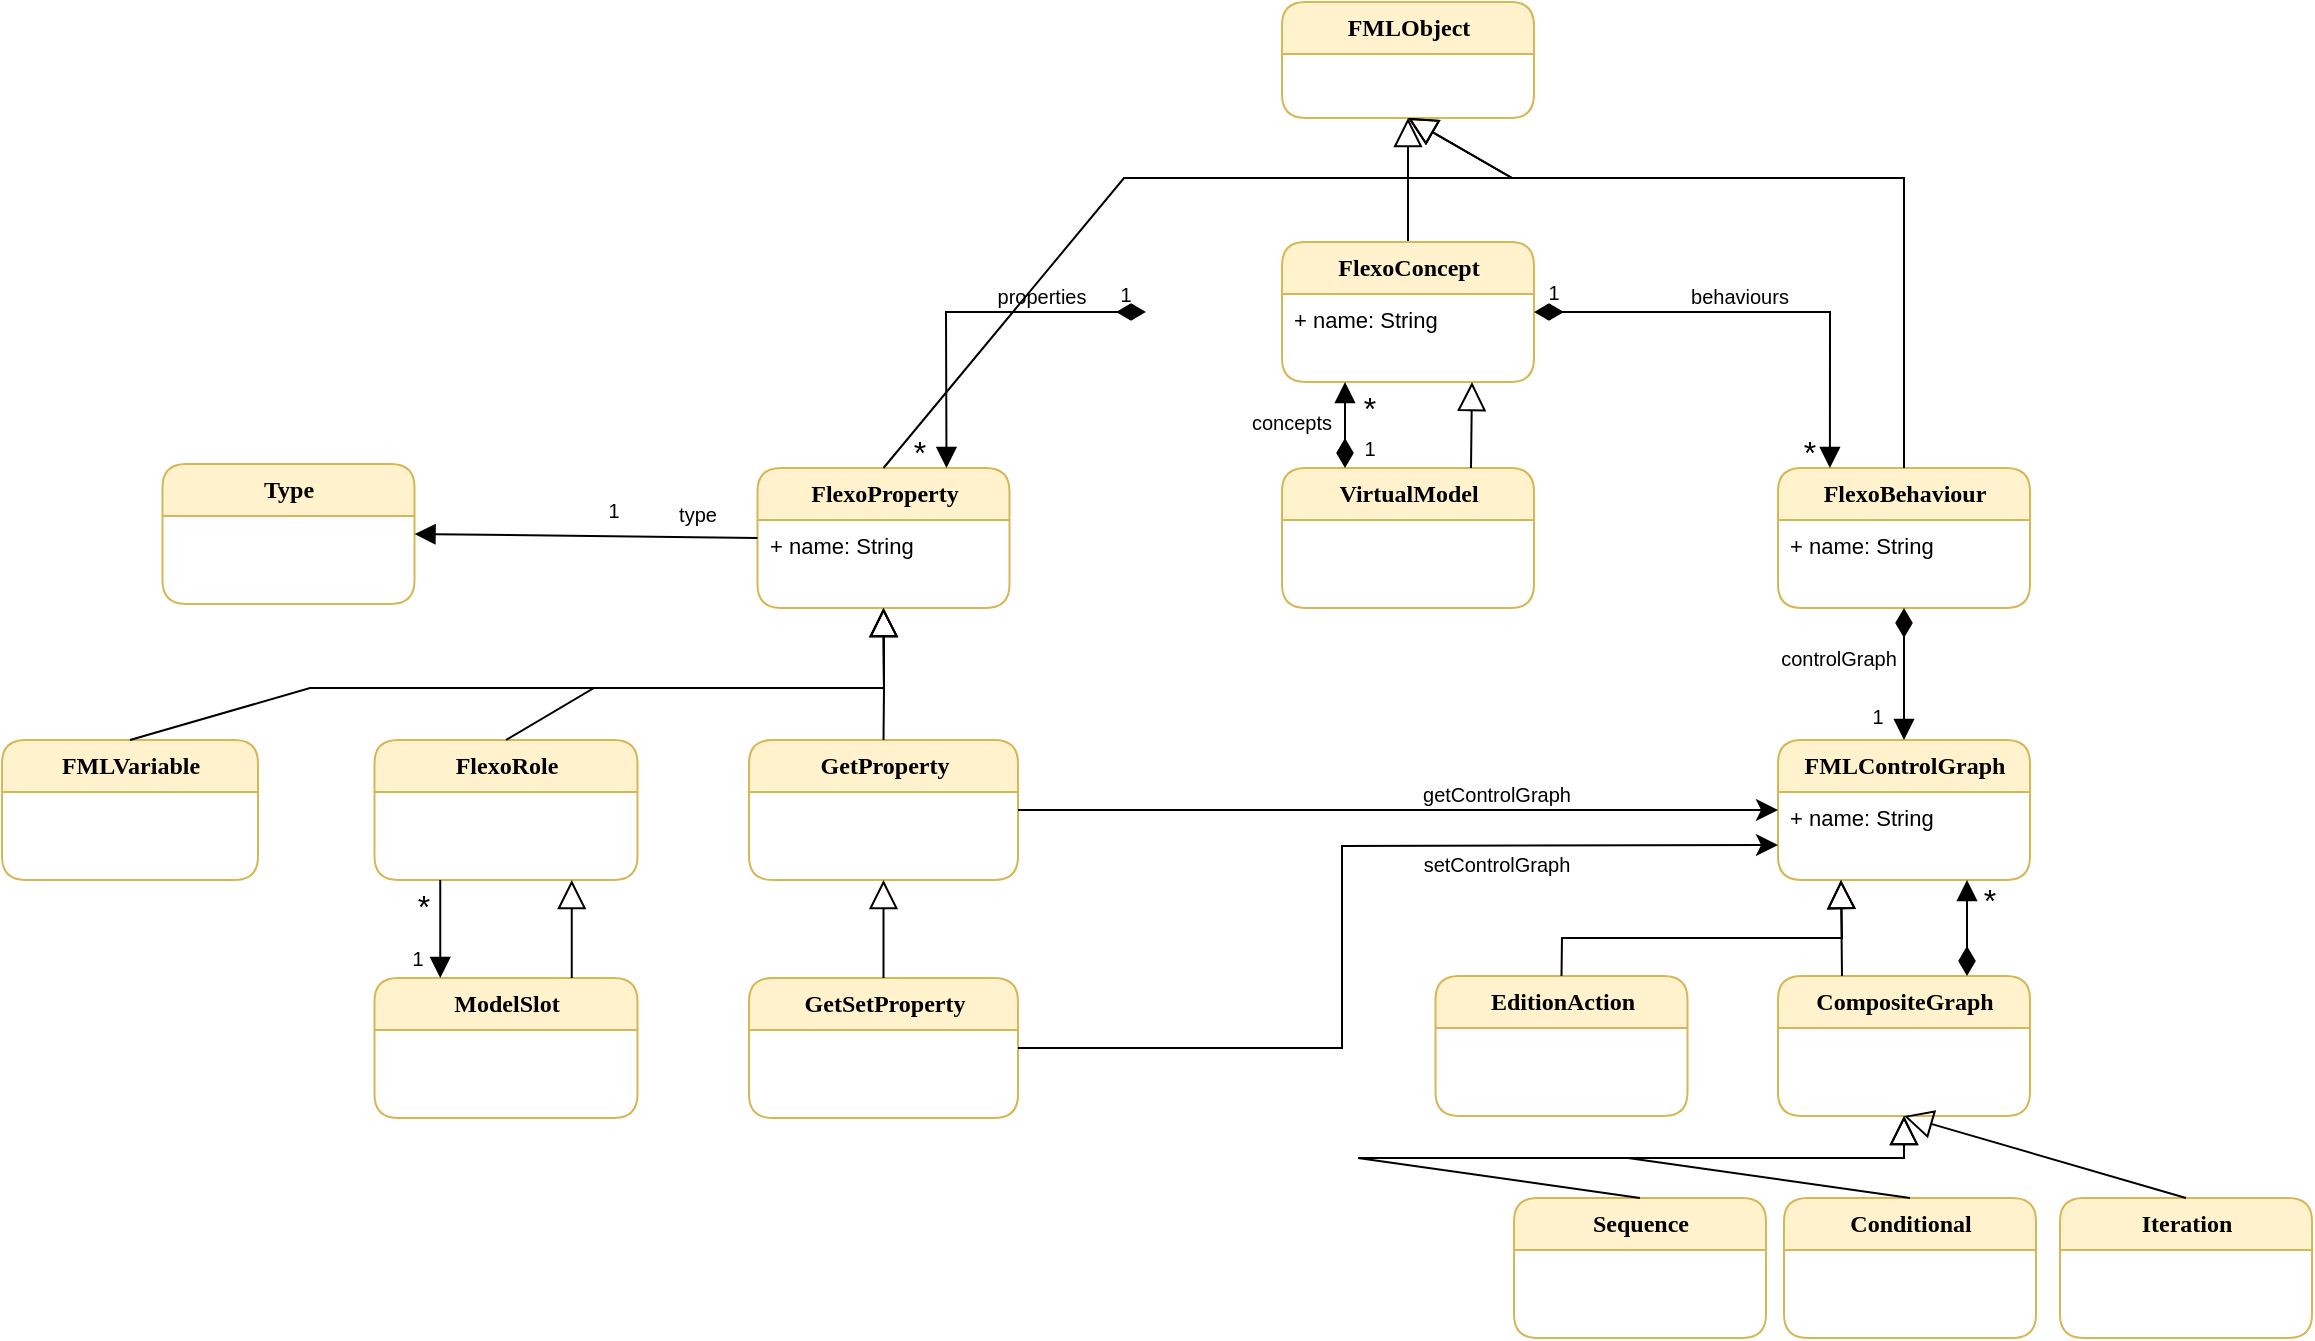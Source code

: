 <mxfile version="15.2.9" type="github">
  <diagram id="sEFRr4wUanCQYCdafpWD" name="Page-1">
    <mxGraphModel dx="2084" dy="1862" grid="1" gridSize="10" guides="1" tooltips="1" connect="1" arrows="1" fold="1" page="1" pageScale="1" pageWidth="850" pageHeight="1100" math="0" shadow="0">
      <root>
        <mxCell id="0" />
        <mxCell id="1" parent="0" />
        <mxCell id="y19e_6FGH_JvGNeWYl3u-1" value="&lt;font style=&quot;font-size: 12px&quot;&gt;&lt;b&gt;FMLObject&lt;/b&gt;&lt;/font&gt;" style="swimlane;html=1;fontStyle=0;childLayout=stackLayout;horizontal=1;startSize=26;fillColor=#fff2cc;horizontalStack=0;resizeParent=1;resizeLast=0;collapsible=1;marginBottom=0;swimlaneFillColor=#ffffff;rounded=1;shadow=0;comic=0;labelBackgroundColor=none;strokeWidth=1;fontFamily=Verdana;fontSize=10;align=center;strokeColor=#d6b656;sketch=0;swimlaneLine=1;glass=0;" parent="1" vertex="1">
          <mxGeometry x="-90" y="-1080" width="126" height="58" as="geometry" />
        </mxCell>
        <mxCell id="y19e_6FGH_JvGNeWYl3u-2" value="" style="endArrow=block;endSize=12;endFill=0;html=1;exitX=0.5;exitY=0;exitDx=0;exitDy=0;rounded=0;" parent="1" source="y19e_6FGH_JvGNeWYl3u-3" target="y19e_6FGH_JvGNeWYl3u-1" edge="1">
          <mxGeometry width="160" relative="1" as="geometry">
            <mxPoint x="-311" y="-620" as="sourcePoint" />
            <mxPoint x="-136" y="-682" as="targetPoint" />
          </mxGeometry>
        </mxCell>
        <mxCell id="y19e_6FGH_JvGNeWYl3u-3" value="&lt;font style=&quot;font-size: 12px&quot;&gt;&lt;b&gt;FlexoConcept&lt;/b&gt;&lt;/font&gt;" style="swimlane;html=1;fontStyle=0;childLayout=stackLayout;horizontal=1;startSize=26;fillColor=#fff2cc;horizontalStack=0;resizeParent=1;resizeLast=0;collapsible=1;marginBottom=0;swimlaneFillColor=#ffffff;rounded=1;shadow=0;comic=0;labelBackgroundColor=none;strokeWidth=1;fontFamily=Verdana;fontSize=10;align=center;strokeColor=#d6b656;" parent="1" vertex="1">
          <mxGeometry x="-90" y="-960" width="126" height="70" as="geometry" />
        </mxCell>
        <mxCell id="y19e_6FGH_JvGNeWYl3u-4" value="+ name: String" style="text;html=1;strokeColor=none;fillColor=none;align=left;verticalAlign=top;spacingLeft=4;spacingRight=4;whiteSpace=wrap;overflow=hidden;rotatable=0;points=[[0,0.5],[1,0.5]];portConstraint=eastwest;fontSize=11;" parent="y19e_6FGH_JvGNeWYl3u-3" vertex="1">
          <mxGeometry y="26" width="126" height="18" as="geometry" />
        </mxCell>
        <mxCell id="y19e_6FGH_JvGNeWYl3u-5" value="&lt;font style=&quot;font-size: 12px&quot;&gt;&lt;b&gt;FlexoProperty&lt;/b&gt;&lt;/font&gt;" style="swimlane;html=1;fontStyle=0;childLayout=stackLayout;horizontal=1;startSize=26;fillColor=#fff2cc;horizontalStack=0;resizeParent=1;resizeLast=0;collapsible=1;marginBottom=0;swimlaneFillColor=#ffffff;rounded=1;shadow=0;comic=0;labelBackgroundColor=none;strokeWidth=1;fontFamily=Verdana;fontSize=10;align=center;strokeColor=#d6b656;" parent="1" vertex="1">
          <mxGeometry x="-352.25" y="-847" width="126" height="70" as="geometry" />
        </mxCell>
        <mxCell id="y19e_6FGH_JvGNeWYl3u-6" value="+ name: String" style="text;html=1;strokeColor=none;fillColor=none;align=left;verticalAlign=top;spacingLeft=4;spacingRight=4;whiteSpace=wrap;overflow=hidden;rotatable=0;points=[[0,0.5],[1,0.5]];portConstraint=eastwest;fontSize=11;" parent="y19e_6FGH_JvGNeWYl3u-5" vertex="1">
          <mxGeometry y="26" width="126" height="18" as="geometry" />
        </mxCell>
        <mxCell id="y19e_6FGH_JvGNeWYl3u-7" value="" style="endArrow=block;html=1;fontSize=10;entryX=0.75;entryY=0;entryDx=0;entryDy=0;exitX=0;exitY=0.5;exitDx=0;exitDy=0;endFill=1;endSize=8;startArrow=diamondThin;startFill=1;startSize=12;rounded=0;" parent="1" target="y19e_6FGH_JvGNeWYl3u-5" edge="1">
          <mxGeometry width="50" height="50" relative="1" as="geometry">
            <mxPoint x="-158" y="-925" as="sourcePoint" />
            <mxPoint x="-182" y="-840" as="targetPoint" />
            <Array as="points">
              <mxPoint x="-258" y="-925" />
            </Array>
          </mxGeometry>
        </mxCell>
        <mxCell id="y19e_6FGH_JvGNeWYl3u-8" value="&lt;font style=&quot;font-size: 16px&quot;&gt;*&lt;/font&gt;" style="text;html=1;strokeColor=none;fillColor=none;align=center;verticalAlign=middle;whiteSpace=wrap;rounded=0;fontSize=10;" parent="1" vertex="1">
          <mxGeometry x="-276" y="-865" width="10" height="20" as="geometry" />
        </mxCell>
        <mxCell id="y19e_6FGH_JvGNeWYl3u-9" value="1" style="text;html=1;strokeColor=none;fillColor=none;align=center;verticalAlign=middle;whiteSpace=wrap;rounded=0;fontSize=10;" parent="1" vertex="1">
          <mxGeometry x="-178" y="-944" width="20" height="20" as="geometry" />
        </mxCell>
        <mxCell id="y19e_6FGH_JvGNeWYl3u-10" value="properties" style="text;html=1;strokeColor=none;fillColor=none;align=center;verticalAlign=middle;whiteSpace=wrap;rounded=0;fontSize=10;" parent="1" vertex="1">
          <mxGeometry x="-240" y="-943" width="60" height="20" as="geometry" />
        </mxCell>
        <mxCell id="y19e_6FGH_JvGNeWYl3u-11" value="&lt;font style=&quot;font-size: 12px&quot;&gt;&lt;b&gt;Type&lt;/b&gt;&lt;/font&gt;" style="swimlane;html=1;fontStyle=0;childLayout=stackLayout;horizontal=1;startSize=26;fillColor=#fff2cc;horizontalStack=0;resizeParent=1;resizeLast=0;collapsible=1;marginBottom=0;swimlaneFillColor=#ffffff;rounded=1;shadow=0;comic=0;labelBackgroundColor=none;strokeWidth=1;fontFamily=Verdana;fontSize=10;align=center;strokeColor=#d6b656;" parent="1" vertex="1">
          <mxGeometry x="-649.75" y="-849" width="126" height="70" as="geometry" />
        </mxCell>
        <mxCell id="y19e_6FGH_JvGNeWYl3u-12" value="" style="endArrow=block;html=1;fontSize=10;entryX=1;entryY=0.5;entryDx=0;entryDy=0;exitX=0;exitY=0.5;exitDx=0;exitDy=0;endFill=1;rounded=0;startSize=6;endSize=8;" parent="1" source="y19e_6FGH_JvGNeWYl3u-6" target="y19e_6FGH_JvGNeWYl3u-11" edge="1">
          <mxGeometry width="50" height="50" relative="1" as="geometry">
            <mxPoint x="-422" y="-833" as="sourcePoint" />
            <mxPoint x="-526" y="-833" as="targetPoint" />
          </mxGeometry>
        </mxCell>
        <mxCell id="y19e_6FGH_JvGNeWYl3u-13" value="type" style="text;html=1;strokeColor=none;fillColor=none;align=center;verticalAlign=middle;whiteSpace=wrap;rounded=0;fontSize=10;" parent="1" vertex="1">
          <mxGeometry x="-412.25" y="-834" width="60" height="20" as="geometry" />
        </mxCell>
        <mxCell id="y19e_6FGH_JvGNeWYl3u-17" value="&lt;font style=&quot;font-size: 12px&quot;&gt;&lt;b&gt;FMLVariable&lt;/b&gt;&lt;/font&gt;" style="swimlane;html=1;fontStyle=0;childLayout=stackLayout;horizontal=1;startSize=26;fillColor=#fff2cc;horizontalStack=0;resizeParent=1;resizeLast=0;collapsible=1;marginBottom=0;swimlaneFillColor=#ffffff;rounded=1;shadow=0;comic=0;labelBackgroundColor=none;strokeWidth=1;fontFamily=Verdana;fontSize=10;align=center;strokeColor=#d6b656;" parent="1" vertex="1">
          <mxGeometry x="-730" y="-711" width="128" height="70" as="geometry" />
        </mxCell>
        <mxCell id="y19e_6FGH_JvGNeWYl3u-19" value="&lt;font style=&quot;font-size: 12px&quot;&gt;&lt;b&gt;FlexoRole&lt;/b&gt;&lt;/font&gt;" style="swimlane;html=1;fontStyle=0;childLayout=stackLayout;horizontal=1;startSize=26;fillColor=#fff2cc;horizontalStack=0;resizeParent=1;resizeLast=0;collapsible=1;marginBottom=0;swimlaneFillColor=#ffffff;rounded=1;shadow=0;comic=0;labelBackgroundColor=none;strokeWidth=1;fontFamily=Verdana;fontSize=10;align=center;strokeColor=#d6b656;" parent="1" vertex="1">
          <mxGeometry x="-543.75" y="-711" width="131.5" height="70" as="geometry" />
        </mxCell>
        <mxCell id="y19e_6FGH_JvGNeWYl3u-21" value="&lt;font style=&quot;font-size: 12px&quot;&gt;&lt;b&gt;GetProperty&lt;/b&gt;&lt;/font&gt;" style="swimlane;html=1;fontStyle=0;childLayout=stackLayout;horizontal=1;startSize=26;fillColor=#fff2cc;horizontalStack=0;resizeParent=1;resizeLast=0;collapsible=1;marginBottom=0;swimlaneFillColor=#ffffff;rounded=1;shadow=0;comic=0;labelBackgroundColor=none;strokeWidth=1;fontFamily=Verdana;fontSize=10;align=center;strokeColor=#d6b656;" parent="1" vertex="1">
          <mxGeometry x="-356.5" y="-711" width="134.5" height="70" as="geometry" />
        </mxCell>
        <mxCell id="y19e_6FGH_JvGNeWYl3u-22" value="&lt;font style=&quot;font-size: 12px&quot;&gt;&lt;b&gt;GetSetProperty&lt;/b&gt;&lt;/font&gt;" style="swimlane;html=1;fontStyle=0;childLayout=stackLayout;horizontal=1;startSize=26;fillColor=#fff2cc;horizontalStack=0;resizeParent=1;resizeLast=0;collapsible=1;marginBottom=0;swimlaneFillColor=#ffffff;rounded=1;shadow=0;comic=0;labelBackgroundColor=none;strokeWidth=1;fontFamily=Verdana;fontSize=10;align=center;strokeColor=#d6b656;" parent="1" vertex="1">
          <mxGeometry x="-356.5" y="-592" width="134.5" height="70" as="geometry" />
        </mxCell>
        <mxCell id="y19e_6FGH_JvGNeWYl3u-23" value="&lt;font style=&quot;font-size: 12px&quot;&gt;&lt;b&gt;VirtualModel&lt;/b&gt;&lt;/font&gt;" style="swimlane;html=1;fontStyle=0;childLayout=stackLayout;horizontal=1;startSize=26;fillColor=#fff2cc;horizontalStack=0;resizeParent=1;resizeLast=0;collapsible=1;marginBottom=0;swimlaneFillColor=#ffffff;rounded=1;shadow=0;comic=0;labelBackgroundColor=none;strokeWidth=1;fontFamily=Verdana;fontSize=10;align=center;strokeColor=#d6b656;" parent="1" vertex="1">
          <mxGeometry x="-90" y="-847" width="126" height="70" as="geometry" />
        </mxCell>
        <mxCell id="y19e_6FGH_JvGNeWYl3u-24" value="" style="endArrow=block;endSize=12;endFill=0;html=1;exitX=0.75;exitY=0;exitDx=0;exitDy=0;rounded=0;" parent="1" source="y19e_6FGH_JvGNeWYl3u-23" edge="1">
          <mxGeometry width="160" relative="1" as="geometry">
            <mxPoint x="-17" y="-950" as="sourcePoint" />
            <mxPoint x="5" y="-890" as="targetPoint" />
          </mxGeometry>
        </mxCell>
        <mxCell id="y19e_6FGH_JvGNeWYl3u-25" value="" style="endArrow=block;html=1;fontSize=10;entryX=0.25;entryY=1;entryDx=0;entryDy=0;exitX=0.25;exitY=0;exitDx=0;exitDy=0;endFill=1;endSize=8;startArrow=diamondThin;startFill=1;startSize=12;" parent="1" source="y19e_6FGH_JvGNeWYl3u-23" target="y19e_6FGH_JvGNeWYl3u-3" edge="1">
          <mxGeometry width="50" height="50" relative="1" as="geometry">
            <mxPoint x="-86" y="-863" as="sourcePoint" />
            <mxPoint x="-190" y="-863" as="targetPoint" />
          </mxGeometry>
        </mxCell>
        <mxCell id="y19e_6FGH_JvGNeWYl3u-26" value="1" style="text;html=1;strokeColor=none;fillColor=none;align=center;verticalAlign=middle;whiteSpace=wrap;rounded=0;fontSize=10;" parent="1" vertex="1">
          <mxGeometry x="-56" y="-867" width="20" height="20" as="geometry" />
        </mxCell>
        <mxCell id="y19e_6FGH_JvGNeWYl3u-27" value="&lt;font style=&quot;font-size: 16px&quot;&gt;*&lt;/font&gt;" style="text;html=1;strokeColor=none;fillColor=none;align=center;verticalAlign=middle;whiteSpace=wrap;rounded=0;fontSize=10;" parent="1" vertex="1">
          <mxGeometry x="-51" y="-887" width="10" height="20" as="geometry" />
        </mxCell>
        <mxCell id="y19e_6FGH_JvGNeWYl3u-33" value="" style="endArrow=block;endSize=12;endFill=0;html=1;exitX=0.5;exitY=0;exitDx=0;exitDy=0;rounded=0;entryX=0.5;entryY=1;entryDx=0;entryDy=0;" parent="1" source="y19e_6FGH_JvGNeWYl3u-17" target="y19e_6FGH_JvGNeWYl3u-5" edge="1">
          <mxGeometry width="160" relative="1" as="geometry">
            <mxPoint x="-867" y="-707" as="sourcePoint" />
            <mxPoint x="-349" y="-767" as="targetPoint" />
            <Array as="points">
              <mxPoint x="-576" y="-737" />
              <mxPoint x="-289" y="-737" />
            </Array>
          </mxGeometry>
        </mxCell>
        <mxCell id="y19e_6FGH_JvGNeWYl3u-34" value="" style="endArrow=block;endSize=12;endFill=0;html=1;exitX=0.5;exitY=0;exitDx=0;exitDy=0;rounded=0;entryX=0.5;entryY=1;entryDx=0;entryDy=0;" parent="1" source="y19e_6FGH_JvGNeWYl3u-19" target="y19e_6FGH_JvGNeWYl3u-5" edge="1">
          <mxGeometry width="160" relative="1" as="geometry">
            <mxPoint x="-728" y="-707" as="sourcePoint" />
            <mxPoint x="-312" y="-767" as="targetPoint" />
            <Array as="points">
              <mxPoint x="-434" y="-737" />
              <mxPoint x="-289" y="-737" />
            </Array>
          </mxGeometry>
        </mxCell>
        <mxCell id="y19e_6FGH_JvGNeWYl3u-36" value="" style="endArrow=block;endSize=12;endFill=0;html=1;exitX=0.5;exitY=0;exitDx=0;exitDy=0;rounded=0;entryX=0.5;entryY=1;entryDx=0;entryDy=0;" parent="1" source="y19e_6FGH_JvGNeWYl3u-21" target="y19e_6FGH_JvGNeWYl3u-5" edge="1">
          <mxGeometry width="160" relative="1" as="geometry">
            <mxPoint x="-433.5" y="-707" as="sourcePoint" />
            <mxPoint x="-349" y="-767" as="targetPoint" />
            <Array as="points">
              <mxPoint x="-289" y="-737" />
            </Array>
          </mxGeometry>
        </mxCell>
        <mxCell id="y19e_6FGH_JvGNeWYl3u-37" value="" style="endArrow=block;endSize=12;endFill=0;html=1;exitX=0.5;exitY=0;exitDx=0;exitDy=0;rounded=0;entryX=0.5;entryY=1;entryDx=0;entryDy=0;" parent="1" source="y19e_6FGH_JvGNeWYl3u-22" target="y19e_6FGH_JvGNeWYl3u-21" edge="1">
          <mxGeometry width="160" relative="1" as="geometry">
            <mxPoint x="-279.25" y="-701" as="sourcePoint" />
            <mxPoint x="-349" y="-761" as="targetPoint" />
          </mxGeometry>
        </mxCell>
        <mxCell id="y19e_6FGH_JvGNeWYl3u-38" value="&lt;div&gt;&lt;font style=&quot;font-size: 12px&quot;&gt;&lt;b&gt;ModelSlot&lt;/b&gt;&lt;/font&gt;&lt;/div&gt;" style="swimlane;html=1;fontStyle=0;childLayout=stackLayout;horizontal=1;startSize=26;fillColor=#fff2cc;horizontalStack=0;resizeParent=1;resizeLast=0;collapsible=1;marginBottom=0;swimlaneFillColor=#ffffff;rounded=1;shadow=0;comic=0;labelBackgroundColor=none;strokeWidth=1;fontFamily=Verdana;fontSize=10;align=center;strokeColor=#d6b656;" parent="1" vertex="1">
          <mxGeometry x="-543.75" y="-592" width="131.5" height="70" as="geometry" />
        </mxCell>
        <mxCell id="y19e_6FGH_JvGNeWYl3u-39" value="" style="endArrow=block;endSize=12;endFill=0;html=1;exitX=0.75;exitY=0;exitDx=0;exitDy=0;rounded=0;entryX=0.75;entryY=1;entryDx=0;entryDy=0;" parent="1" source="y19e_6FGH_JvGNeWYl3u-38" target="y19e_6FGH_JvGNeWYl3u-19" edge="1">
          <mxGeometry width="160" relative="1" as="geometry">
            <mxPoint x="-468" y="-701" as="sourcePoint" />
            <mxPoint x="-493.75" y="-621" as="targetPoint" />
          </mxGeometry>
        </mxCell>
        <mxCell id="y19e_6FGH_JvGNeWYl3u-40" value="&lt;font style=&quot;font-size: 12px&quot;&gt;&lt;b&gt;FlexoBehaviour&lt;/b&gt;&lt;/font&gt;" style="swimlane;html=1;fontStyle=0;childLayout=stackLayout;horizontal=1;startSize=26;fillColor=#fff2cc;horizontalStack=0;resizeParent=1;resizeLast=0;collapsible=1;marginBottom=0;swimlaneFillColor=#ffffff;rounded=1;shadow=0;comic=0;labelBackgroundColor=none;strokeWidth=1;fontFamily=Verdana;fontSize=10;align=center;strokeColor=#d6b656;" parent="1" vertex="1">
          <mxGeometry x="158" y="-847" width="126" height="70" as="geometry" />
        </mxCell>
        <mxCell id="y19e_6FGH_JvGNeWYl3u-41" value="+ name: String" style="text;html=1;strokeColor=none;fillColor=none;align=left;verticalAlign=top;spacingLeft=4;spacingRight=4;whiteSpace=wrap;overflow=hidden;rotatable=0;points=[[0,0.5],[1,0.5]];portConstraint=eastwest;fontSize=11;" parent="y19e_6FGH_JvGNeWYl3u-40" vertex="1">
          <mxGeometry y="26" width="126" height="18" as="geometry" />
        </mxCell>
        <mxCell id="y19e_6FGH_JvGNeWYl3u-42" value="" style="endArrow=block;html=1;fontSize=10;entryX=0.206;entryY=0;entryDx=0;entryDy=0;exitX=1;exitY=0.5;exitDx=0;exitDy=0;endFill=1;endSize=8;startArrow=diamondThin;startFill=1;startSize=12;entryPerimeter=0;rounded=0;" parent="1" source="y19e_6FGH_JvGNeWYl3u-4" target="y19e_6FGH_JvGNeWYl3u-40" edge="1">
          <mxGeometry width="50" height="50" relative="1" as="geometry">
            <mxPoint x="192" y="-843" as="sourcePoint" />
            <mxPoint x="88" y="-843" as="targetPoint" />
            <Array as="points">
              <mxPoint x="184" y="-925" />
            </Array>
          </mxGeometry>
        </mxCell>
        <mxCell id="y19e_6FGH_JvGNeWYl3u-43" value="&lt;font style=&quot;font-size: 16px&quot;&gt;*&lt;/font&gt;" style="text;html=1;strokeColor=none;fillColor=none;align=center;verticalAlign=middle;whiteSpace=wrap;rounded=0;fontSize=10;" parent="1" vertex="1">
          <mxGeometry x="169" y="-861" width="10" height="12" as="geometry" />
        </mxCell>
        <mxCell id="y19e_6FGH_JvGNeWYl3u-44" value="1" style="text;html=1;strokeColor=none;fillColor=none;align=center;verticalAlign=middle;whiteSpace=wrap;rounded=0;fontSize=10;" parent="1" vertex="1">
          <mxGeometry x="36" y="-945" width="20" height="20" as="geometry" />
        </mxCell>
        <mxCell id="y19e_6FGH_JvGNeWYl3u-45" value="behaviours" style="text;html=1;strokeColor=none;fillColor=none;align=center;verticalAlign=middle;whiteSpace=wrap;rounded=0;fontSize=10;" parent="1" vertex="1">
          <mxGeometry x="109" y="-943" width="60" height="20" as="geometry" />
        </mxCell>
        <mxCell id="y19e_6FGH_JvGNeWYl3u-46" value="&lt;font style=&quot;font-size: 12px&quot;&gt;&lt;b&gt;FMLControlGraph&lt;/b&gt;&lt;/font&gt;" style="swimlane;html=1;fontStyle=0;childLayout=stackLayout;horizontal=1;startSize=26;fillColor=#fff2cc;horizontalStack=0;resizeParent=1;resizeLast=0;collapsible=1;marginBottom=0;swimlaneFillColor=#ffffff;rounded=1;shadow=0;comic=0;labelBackgroundColor=none;strokeWidth=1;fontFamily=Verdana;fontSize=10;align=center;strokeColor=#d6b656;" parent="1" vertex="1">
          <mxGeometry x="158" y="-711" width="126" height="70" as="geometry" />
        </mxCell>
        <mxCell id="y19e_6FGH_JvGNeWYl3u-47" value="+ name: String" style="text;html=1;strokeColor=none;fillColor=none;align=left;verticalAlign=top;spacingLeft=4;spacingRight=4;whiteSpace=wrap;overflow=hidden;rotatable=0;points=[[0,0.5],[1,0.5]];portConstraint=eastwest;fontSize=11;" parent="y19e_6FGH_JvGNeWYl3u-46" vertex="1">
          <mxGeometry y="26" width="126" height="18" as="geometry" />
        </mxCell>
        <mxCell id="y19e_6FGH_JvGNeWYl3u-48" value="" style="endArrow=block;html=1;fontSize=10;entryX=0.5;entryY=0;entryDx=0;entryDy=0;exitX=0.5;exitY=1;exitDx=0;exitDy=0;endFill=1;endSize=8;startArrow=diamondThin;startFill=1;startSize=12;" parent="1" source="y19e_6FGH_JvGNeWYl3u-40" target="y19e_6FGH_JvGNeWYl3u-46" edge="1">
          <mxGeometry width="50" height="50" relative="1" as="geometry">
            <mxPoint x="120.25" y="-841" as="sourcePoint" />
            <mxPoint x="120.25" y="-901" as="targetPoint" />
          </mxGeometry>
        </mxCell>
        <mxCell id="y19e_6FGH_JvGNeWYl3u-49" value="1" style="text;html=1;strokeColor=none;fillColor=none;align=center;verticalAlign=middle;whiteSpace=wrap;rounded=0;fontSize=10;" parent="1" vertex="1">
          <mxGeometry x="-434" y="-836" width="20" height="20" as="geometry" />
        </mxCell>
        <mxCell id="y19e_6FGH_JvGNeWYl3u-52" value="1" style="text;html=1;strokeColor=none;fillColor=none;align=center;verticalAlign=middle;whiteSpace=wrap;rounded=0;fontSize=10;" parent="1" vertex="1">
          <mxGeometry x="-532.25" y="-612" width="20" height="20" as="geometry" />
        </mxCell>
        <mxCell id="y19e_6FGH_JvGNeWYl3u-53" value="&lt;font style=&quot;font-size: 16px&quot;&gt;*&lt;/font&gt;" style="text;html=1;strokeColor=none;fillColor=none;align=center;verticalAlign=middle;whiteSpace=wrap;rounded=0;fontSize=10;" parent="1" vertex="1">
          <mxGeometry x="-523.75" y="-638" width="10" height="20" as="geometry" />
        </mxCell>
        <mxCell id="y19e_6FGH_JvGNeWYl3u-54" value="" style="endArrow=block;html=1;fontSize=10;exitX=0.25;exitY=1;exitDx=0;exitDy=0;endFill=1;rounded=0;startSize=6;endSize=8;entryX=0.25;entryY=0;entryDx=0;entryDy=0;" parent="1" source="y19e_6FGH_JvGNeWYl3u-19" target="y19e_6FGH_JvGNeWYl3u-38" edge="1">
          <mxGeometry width="50" height="50" relative="1" as="geometry">
            <mxPoint x="-641.75" y="-701" as="sourcePoint" />
            <mxPoint x="-641.75" y="-741" as="targetPoint" />
          </mxGeometry>
        </mxCell>
        <mxCell id="y19e_6FGH_JvGNeWYl3u-56" value="&lt;font style=&quot;font-size: 12px&quot;&gt;&lt;b&gt;EditionAction&lt;/b&gt;&lt;/font&gt;" style="swimlane;html=1;fontStyle=0;childLayout=stackLayout;horizontal=1;startSize=26;fillColor=#fff2cc;horizontalStack=0;resizeParent=1;resizeLast=0;collapsible=1;marginBottom=0;swimlaneFillColor=#ffffff;rounded=1;shadow=0;comic=0;labelBackgroundColor=none;strokeWidth=1;fontFamily=Verdana;fontSize=10;align=center;strokeColor=#d6b656;" parent="1" vertex="1">
          <mxGeometry x="-13.25" y="-593" width="126" height="70" as="geometry" />
        </mxCell>
        <mxCell id="y19e_6FGH_JvGNeWYl3u-57" value="&lt;font style=&quot;font-size: 12px&quot;&gt;&lt;b&gt;CompositeGraph&lt;/b&gt;&lt;/font&gt;" style="swimlane;html=1;fontStyle=0;childLayout=stackLayout;horizontal=1;startSize=26;fillColor=#fff2cc;horizontalStack=0;resizeParent=1;resizeLast=0;collapsible=1;marginBottom=0;swimlaneFillColor=#ffffff;rounded=1;shadow=0;comic=0;labelBackgroundColor=none;strokeWidth=1;fontFamily=Verdana;fontSize=10;align=center;strokeColor=#d6b656;" parent="1" vertex="1">
          <mxGeometry x="158" y="-593" width="126" height="70" as="geometry" />
        </mxCell>
        <mxCell id="y19e_6FGH_JvGNeWYl3u-58" value="" style="endArrow=block;endSize=12;endFill=0;html=1;rounded=0;entryX=0.25;entryY=1;entryDx=0;entryDy=0;" parent="1" target="y19e_6FGH_JvGNeWYl3u-46" edge="1">
          <mxGeometry width="160" relative="1" as="geometry">
            <mxPoint x="190" y="-593" as="sourcePoint" />
            <mxPoint x="208" y="-632" as="targetPoint" />
          </mxGeometry>
        </mxCell>
        <mxCell id="y19e_6FGH_JvGNeWYl3u-59" value="1" style="text;html=1;strokeColor=none;fillColor=none;align=center;verticalAlign=middle;whiteSpace=wrap;rounded=0;fontSize=10;" parent="1" vertex="1">
          <mxGeometry x="198" y="-733" width="20" height="20" as="geometry" />
        </mxCell>
        <mxCell id="y19e_6FGH_JvGNeWYl3u-60" value="" style="endArrow=block;html=1;fontSize=10;entryX=0.75;entryY=1;entryDx=0;entryDy=0;exitX=0.75;exitY=0;exitDx=0;exitDy=0;endFill=1;endSize=8;startArrow=diamondThin;startFill=1;startSize=12;" parent="1" source="y19e_6FGH_JvGNeWYl3u-57" target="y19e_6FGH_JvGNeWYl3u-46" edge="1">
          <mxGeometry width="50" height="50" relative="1" as="geometry">
            <mxPoint x="128" y="-602" as="sourcePoint" />
            <mxPoint x="128" y="-662" as="targetPoint" />
          </mxGeometry>
        </mxCell>
        <mxCell id="y19e_6FGH_JvGNeWYl3u-61" value="&lt;font style=&quot;font-size: 16px&quot;&gt;*&lt;/font&gt;" style="text;html=1;strokeColor=none;fillColor=none;align=center;verticalAlign=middle;whiteSpace=wrap;rounded=0;fontSize=10;" parent="1" vertex="1">
          <mxGeometry x="259" y="-641" width="10" height="20" as="geometry" />
        </mxCell>
        <mxCell id="y19e_6FGH_JvGNeWYl3u-62" value="&lt;font style=&quot;font-size: 12px&quot;&gt;&lt;b&gt;Iteration&lt;/b&gt;&lt;/font&gt;" style="swimlane;html=1;fontStyle=0;childLayout=stackLayout;horizontal=1;startSize=26;fillColor=#fff2cc;horizontalStack=0;resizeParent=1;resizeLast=0;collapsible=1;marginBottom=0;swimlaneFillColor=#ffffff;rounded=1;shadow=0;comic=0;labelBackgroundColor=none;strokeWidth=1;fontFamily=Verdana;fontSize=10;align=center;strokeColor=#d6b656;" parent="1" vertex="1">
          <mxGeometry x="299" y="-482" width="126" height="70" as="geometry" />
        </mxCell>
        <mxCell id="y19e_6FGH_JvGNeWYl3u-63" value="&lt;font style=&quot;font-size: 12px&quot;&gt;&lt;b&gt;Conditional&lt;/b&gt;&lt;/font&gt;" style="swimlane;html=1;fontStyle=0;childLayout=stackLayout;horizontal=1;startSize=26;fillColor=#fff2cc;horizontalStack=0;resizeParent=1;resizeLast=0;collapsible=1;marginBottom=0;swimlaneFillColor=#ffffff;rounded=1;shadow=0;comic=0;labelBackgroundColor=none;strokeWidth=1;fontFamily=Verdana;fontSize=10;align=center;strokeColor=#d6b656;" parent="1" vertex="1">
          <mxGeometry x="161" y="-482" width="126" height="70" as="geometry" />
        </mxCell>
        <mxCell id="y19e_6FGH_JvGNeWYl3u-64" value="&lt;font style=&quot;font-size: 12px&quot;&gt;&lt;b&gt;Sequence&lt;/b&gt;&lt;/font&gt;" style="swimlane;html=1;fontStyle=0;childLayout=stackLayout;horizontal=1;startSize=26;fillColor=#fff2cc;horizontalStack=0;resizeParent=1;resizeLast=0;collapsible=1;marginBottom=0;swimlaneFillColor=#ffffff;rounded=1;shadow=0;comic=0;labelBackgroundColor=none;strokeWidth=1;fontFamily=Verdana;fontSize=10;align=center;strokeColor=#d6b656;" parent="1" vertex="1">
          <mxGeometry x="26" y="-482" width="126" height="70" as="geometry" />
        </mxCell>
        <mxCell id="y19e_6FGH_JvGNeWYl3u-65" value="" style="endArrow=block;endSize=12;endFill=0;html=1;exitX=0.5;exitY=0;exitDx=0;exitDy=0;rounded=0;entryX=0.5;entryY=1;entryDx=0;entryDy=0;" parent="1" source="y19e_6FGH_JvGNeWYl3u-62" target="y19e_6FGH_JvGNeWYl3u-57" edge="1">
          <mxGeometry width="160" relative="1" as="geometry">
            <mxPoint x="262.5" y="-583" as="sourcePoint" />
            <mxPoint x="238" y="-512" as="targetPoint" />
          </mxGeometry>
        </mxCell>
        <mxCell id="y19e_6FGH_JvGNeWYl3u-66" value="" style="endArrow=block;endSize=12;endFill=0;html=1;exitX=0.5;exitY=0;exitDx=0;exitDy=0;rounded=0;entryX=0.5;entryY=1;entryDx=0;entryDy=0;" parent="1" source="y19e_6FGH_JvGNeWYl3u-63" target="y19e_6FGH_JvGNeWYl3u-57" edge="1">
          <mxGeometry width="160" relative="1" as="geometry">
            <mxPoint x="231" y="-472" as="sourcePoint" />
            <mxPoint x="208" y="-502" as="targetPoint" />
            <Array as="points">
              <mxPoint x="83" y="-502" />
              <mxPoint x="221" y="-502" />
            </Array>
          </mxGeometry>
        </mxCell>
        <mxCell id="y19e_6FGH_JvGNeWYl3u-67" value="" style="endArrow=block;endSize=12;endFill=0;html=1;exitX=0.5;exitY=0;exitDx=0;exitDy=0;rounded=0;entryX=0.5;entryY=1;entryDx=0;entryDy=0;" parent="1" source="y19e_6FGH_JvGNeWYl3u-64" target="y19e_6FGH_JvGNeWYl3u-57" edge="1">
          <mxGeometry width="160" relative="1" as="geometry">
            <mxPoint x="114" y="-472" as="sourcePoint" />
            <mxPoint x="138" y="-502" as="targetPoint" />
            <Array as="points">
              <mxPoint x="-52" y="-502" />
              <mxPoint x="221" y="-502" />
            </Array>
          </mxGeometry>
        </mxCell>
        <mxCell id="y19e_6FGH_JvGNeWYl3u-68" value="" style="endArrow=block;endSize=12;endFill=0;html=1;rounded=0;exitX=0.5;exitY=0;exitDx=0;exitDy=0;entryX=0.25;entryY=1;entryDx=0;entryDy=0;" parent="1" source="y19e_6FGH_JvGNeWYl3u-56" target="y19e_6FGH_JvGNeWYl3u-46" edge="1">
          <mxGeometry width="160" relative="1" as="geometry">
            <mxPoint x="199.5" y="-583" as="sourcePoint" />
            <mxPoint x="138" y="-632" as="targetPoint" />
            <Array as="points">
              <mxPoint x="50" y="-612" />
              <mxPoint x="190" y="-612" />
            </Array>
          </mxGeometry>
        </mxCell>
        <mxCell id="y19e_6FGH_JvGNeWYl3u-70" value="" style="endArrow=block;endSize=12;endFill=0;html=1;exitX=0.5;exitY=0;exitDx=0;exitDy=0;rounded=0;entryX=0.5;entryY=1;entryDx=0;entryDy=0;" parent="1" source="y19e_6FGH_JvGNeWYl3u-40" target="y19e_6FGH_JvGNeWYl3u-1" edge="1">
          <mxGeometry width="160" relative="1" as="geometry">
            <mxPoint x="1" y="-950" as="sourcePoint" />
            <mxPoint x="1" y="-1000" as="targetPoint" />
            <Array as="points">
              <mxPoint x="221" y="-992" />
              <mxPoint x="25" y="-992" />
            </Array>
          </mxGeometry>
        </mxCell>
        <mxCell id="y19e_6FGH_JvGNeWYl3u-71" value="" style="endArrow=block;endSize=12;endFill=0;html=1;exitX=0.5;exitY=0;exitDx=0;exitDy=0;rounded=0;entryX=0.5;entryY=1;entryDx=0;entryDy=0;" parent="1" source="y19e_6FGH_JvGNeWYl3u-5" target="y19e_6FGH_JvGNeWYl3u-1" edge="1">
          <mxGeometry width="160" relative="1" as="geometry">
            <mxPoint x="231" y="-837" as="sourcePoint" />
            <mxPoint x="1" y="-1000" as="targetPoint" />
            <Array as="points">
              <mxPoint x="-169" y="-992" />
              <mxPoint x="25" y="-992" />
            </Array>
          </mxGeometry>
        </mxCell>
        <mxCell id="y19e_6FGH_JvGNeWYl3u-72" value="" style="endArrow=classic;html=1;fontSize=10;exitX=1;exitY=0.5;exitDx=0;exitDy=0;endFill=1;rounded=0;startSize=6;endSize=8;entryX=0;entryY=0.5;entryDx=0;entryDy=0;" parent="1" source="y19e_6FGH_JvGNeWYl3u-21" target="y19e_6FGH_JvGNeWYl3u-47" edge="1">
          <mxGeometry width="50" height="50" relative="1" as="geometry">
            <mxPoint x="-499.125" y="-701" as="sourcePoint" />
            <mxPoint x="-499" y="-882" as="targetPoint" />
          </mxGeometry>
        </mxCell>
        <mxCell id="y19e_6FGH_JvGNeWYl3u-73" value="" style="endArrow=classic;html=1;fontSize=10;exitX=1;exitY=0.5;exitDx=0;exitDy=0;endFill=1;rounded=0;startSize=6;endSize=8;entryX=0;entryY=0.75;entryDx=0;entryDy=0;" parent="1" source="y19e_6FGH_JvGNeWYl3u-22" target="y19e_6FGH_JvGNeWYl3u-46" edge="1">
          <mxGeometry width="50" height="50" relative="1" as="geometry">
            <mxPoint x="-92" y="-666" as="sourcePoint" />
            <mxPoint x="168" y="-666" as="targetPoint" />
            <Array as="points">
              <mxPoint x="-60" y="-557" />
              <mxPoint x="-60" y="-658" />
            </Array>
          </mxGeometry>
        </mxCell>
        <mxCell id="y19e_6FGH_JvGNeWYl3u-74" value="getControlGraph" style="text;html=1;strokeColor=none;fillColor=none;align=center;verticalAlign=middle;whiteSpace=wrap;rounded=0;fontSize=10;" parent="1" vertex="1">
          <mxGeometry x="-31" y="-694" width="97" height="20" as="geometry" />
        </mxCell>
        <mxCell id="y19e_6FGH_JvGNeWYl3u-75" value="setControlGraph" style="text;html=1;strokeColor=none;fillColor=none;align=center;verticalAlign=middle;whiteSpace=wrap;rounded=0;fontSize=10;" parent="1" vertex="1">
          <mxGeometry x="-31" y="-659" width="97" height="20" as="geometry" />
        </mxCell>
        <mxCell id="y19e_6FGH_JvGNeWYl3u-76" value="controlGraph" style="text;html=1;strokeColor=none;fillColor=none;align=center;verticalAlign=middle;whiteSpace=wrap;rounded=0;fontSize=10;" parent="1" vertex="1">
          <mxGeometry x="140" y="-762" width="97" height="20" as="geometry" />
        </mxCell>
        <mxCell id="y19e_6FGH_JvGNeWYl3u-77" value="concepts" style="text;html=1;strokeColor=none;fillColor=none;align=center;verticalAlign=middle;whiteSpace=wrap;rounded=0;fontSize=10;" parent="1" vertex="1">
          <mxGeometry x="-115" y="-880" width="60" height="20" as="geometry" />
        </mxCell>
      </root>
    </mxGraphModel>
  </diagram>
</mxfile>

